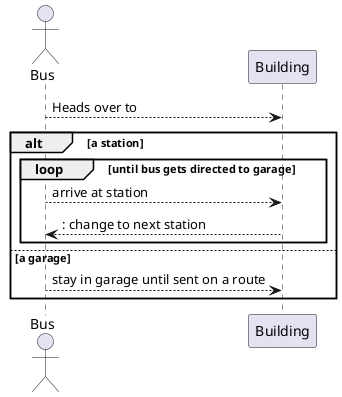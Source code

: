 @startuml busArriveAt
actor Bus

Bus --> Building : Heads over to

alt a station

    loop until bus gets directed to garage
    Bus --> Building : arrive at station
    return : change to next station
    end

else a garage
    Bus --> Building : stay in garage until sent on a route
end

@enduml